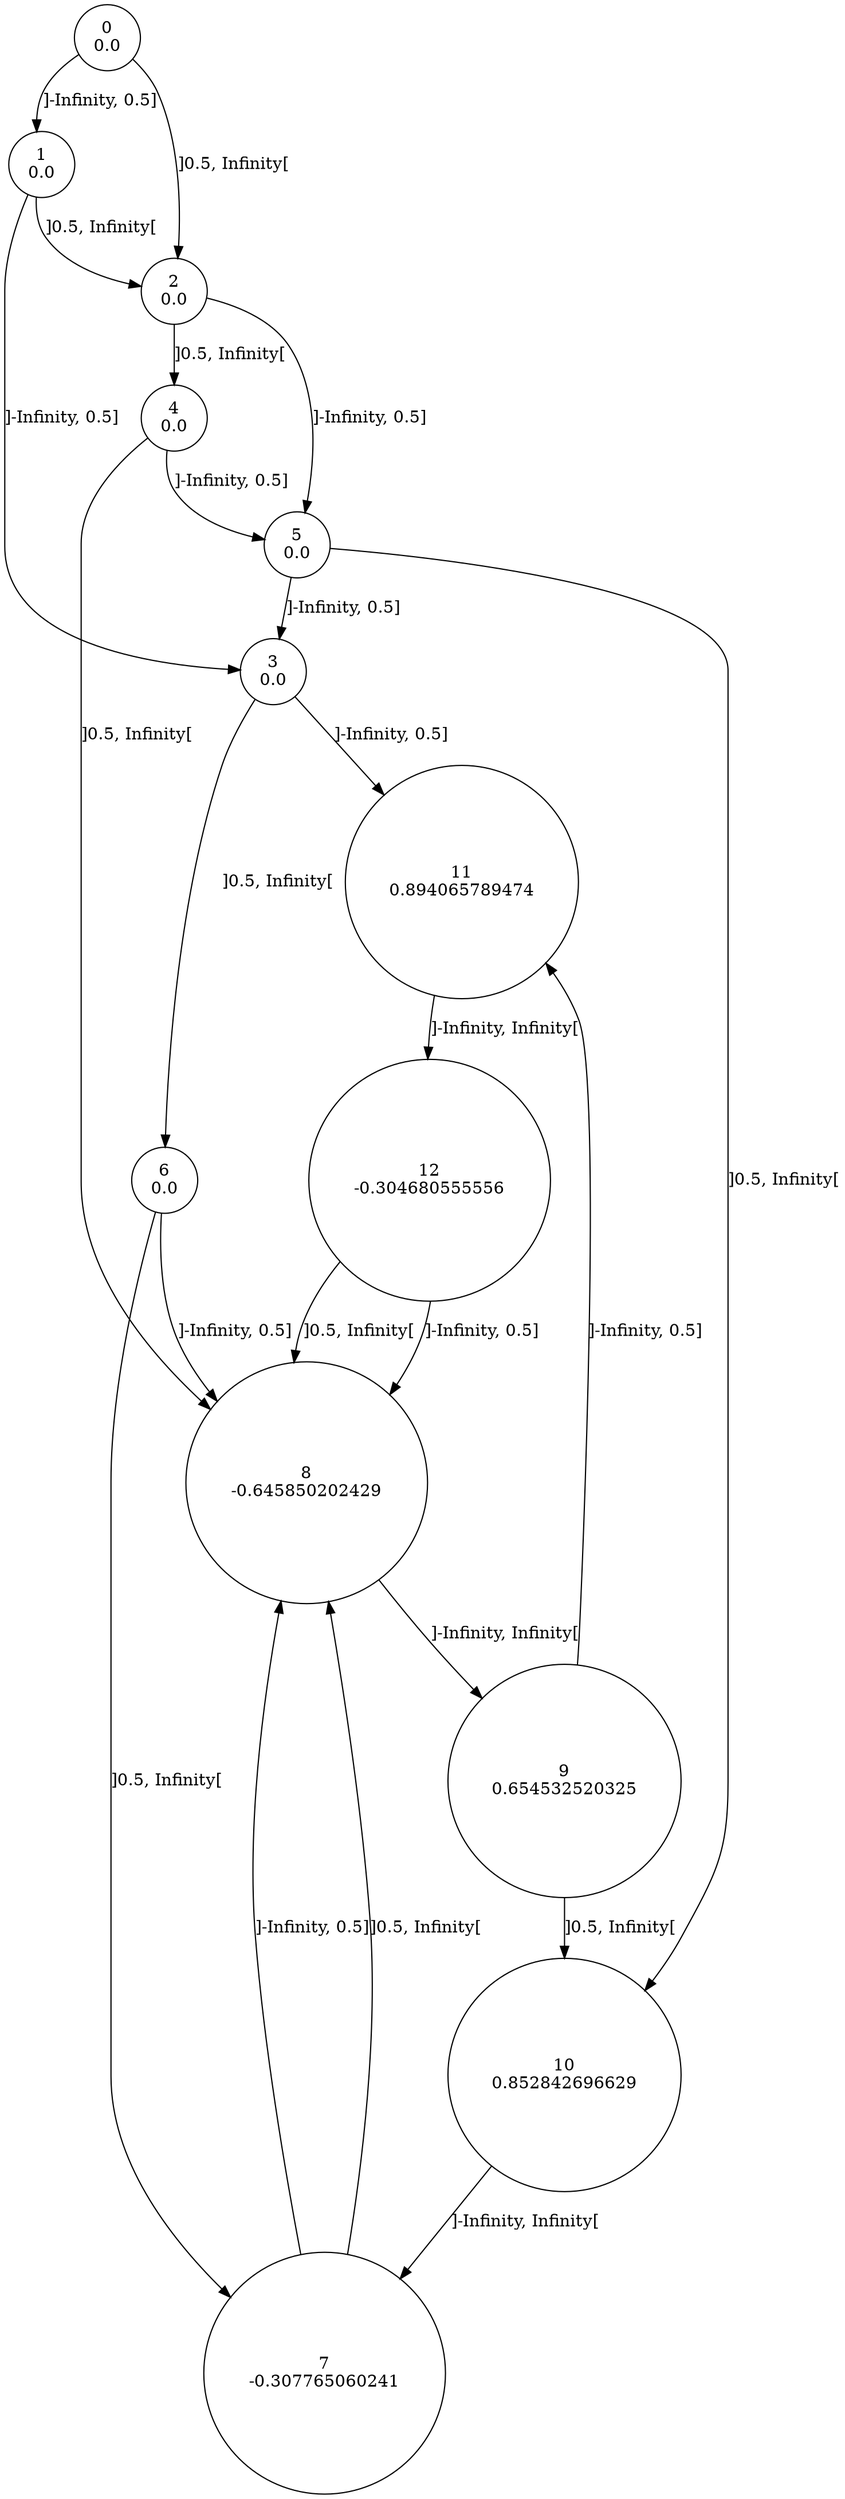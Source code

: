 digraph a {
0 [shape=circle, label="0\n0.0"];
	0 -> 1 [label="]-Infinity, 0.5]"];
	0 -> 2 [label="]0.5, Infinity["];
1 [shape=circle, label="1\n0.0"];
	1 -> 3 [label="]-Infinity, 0.5]"];
	1 -> 2 [label="]0.5, Infinity["];
2 [shape=circle, label="2\n0.0"];
	2 -> 5 [label="]-Infinity, 0.5]"];
	2 -> 4 [label="]0.5, Infinity["];
3 [shape=circle, label="3\n0.0"];
	3 -> 11 [label="]-Infinity, 0.5]"];
	3 -> 6 [label="]0.5, Infinity["];
4 [shape=circle, label="4\n0.0"];
	4 -> 5 [label="]-Infinity, 0.5]"];
	4 -> 8 [label="]0.5, Infinity["];
5 [shape=circle, label="5\n0.0"];
	5 -> 3 [label="]-Infinity, 0.5]"];
	5 -> 10 [label="]0.5, Infinity["];
6 [shape=circle, label="6\n0.0"];
	6 -> 8 [label="]-Infinity, 0.5]"];
	6 -> 7 [label="]0.5, Infinity["];
7 [shape=circle, label="7\n-0.307765060241"];
	7 -> 8 [label="]-Infinity, 0.5]"];
	7 -> 8 [label="]0.5, Infinity["];
8 [shape=circle, label="8\n-0.645850202429"];
	8 -> 9 [label="]-Infinity, Infinity["];
9 [shape=circle, label="9\n0.654532520325"];
	9 -> 11 [label="]-Infinity, 0.5]"];
	9 -> 10 [label="]0.5, Infinity["];
10 [shape=circle, label="10\n0.852842696629"];
	10 -> 7 [label="]-Infinity, Infinity["];
11 [shape=circle, label="11\n0.894065789474"];
	11 -> 12 [label="]-Infinity, Infinity["];
12 [shape=circle, label="12\n-0.304680555556"];
	12 -> 8 [label="]-Infinity, 0.5]"];
	12 -> 8 [label="]0.5, Infinity["];
}